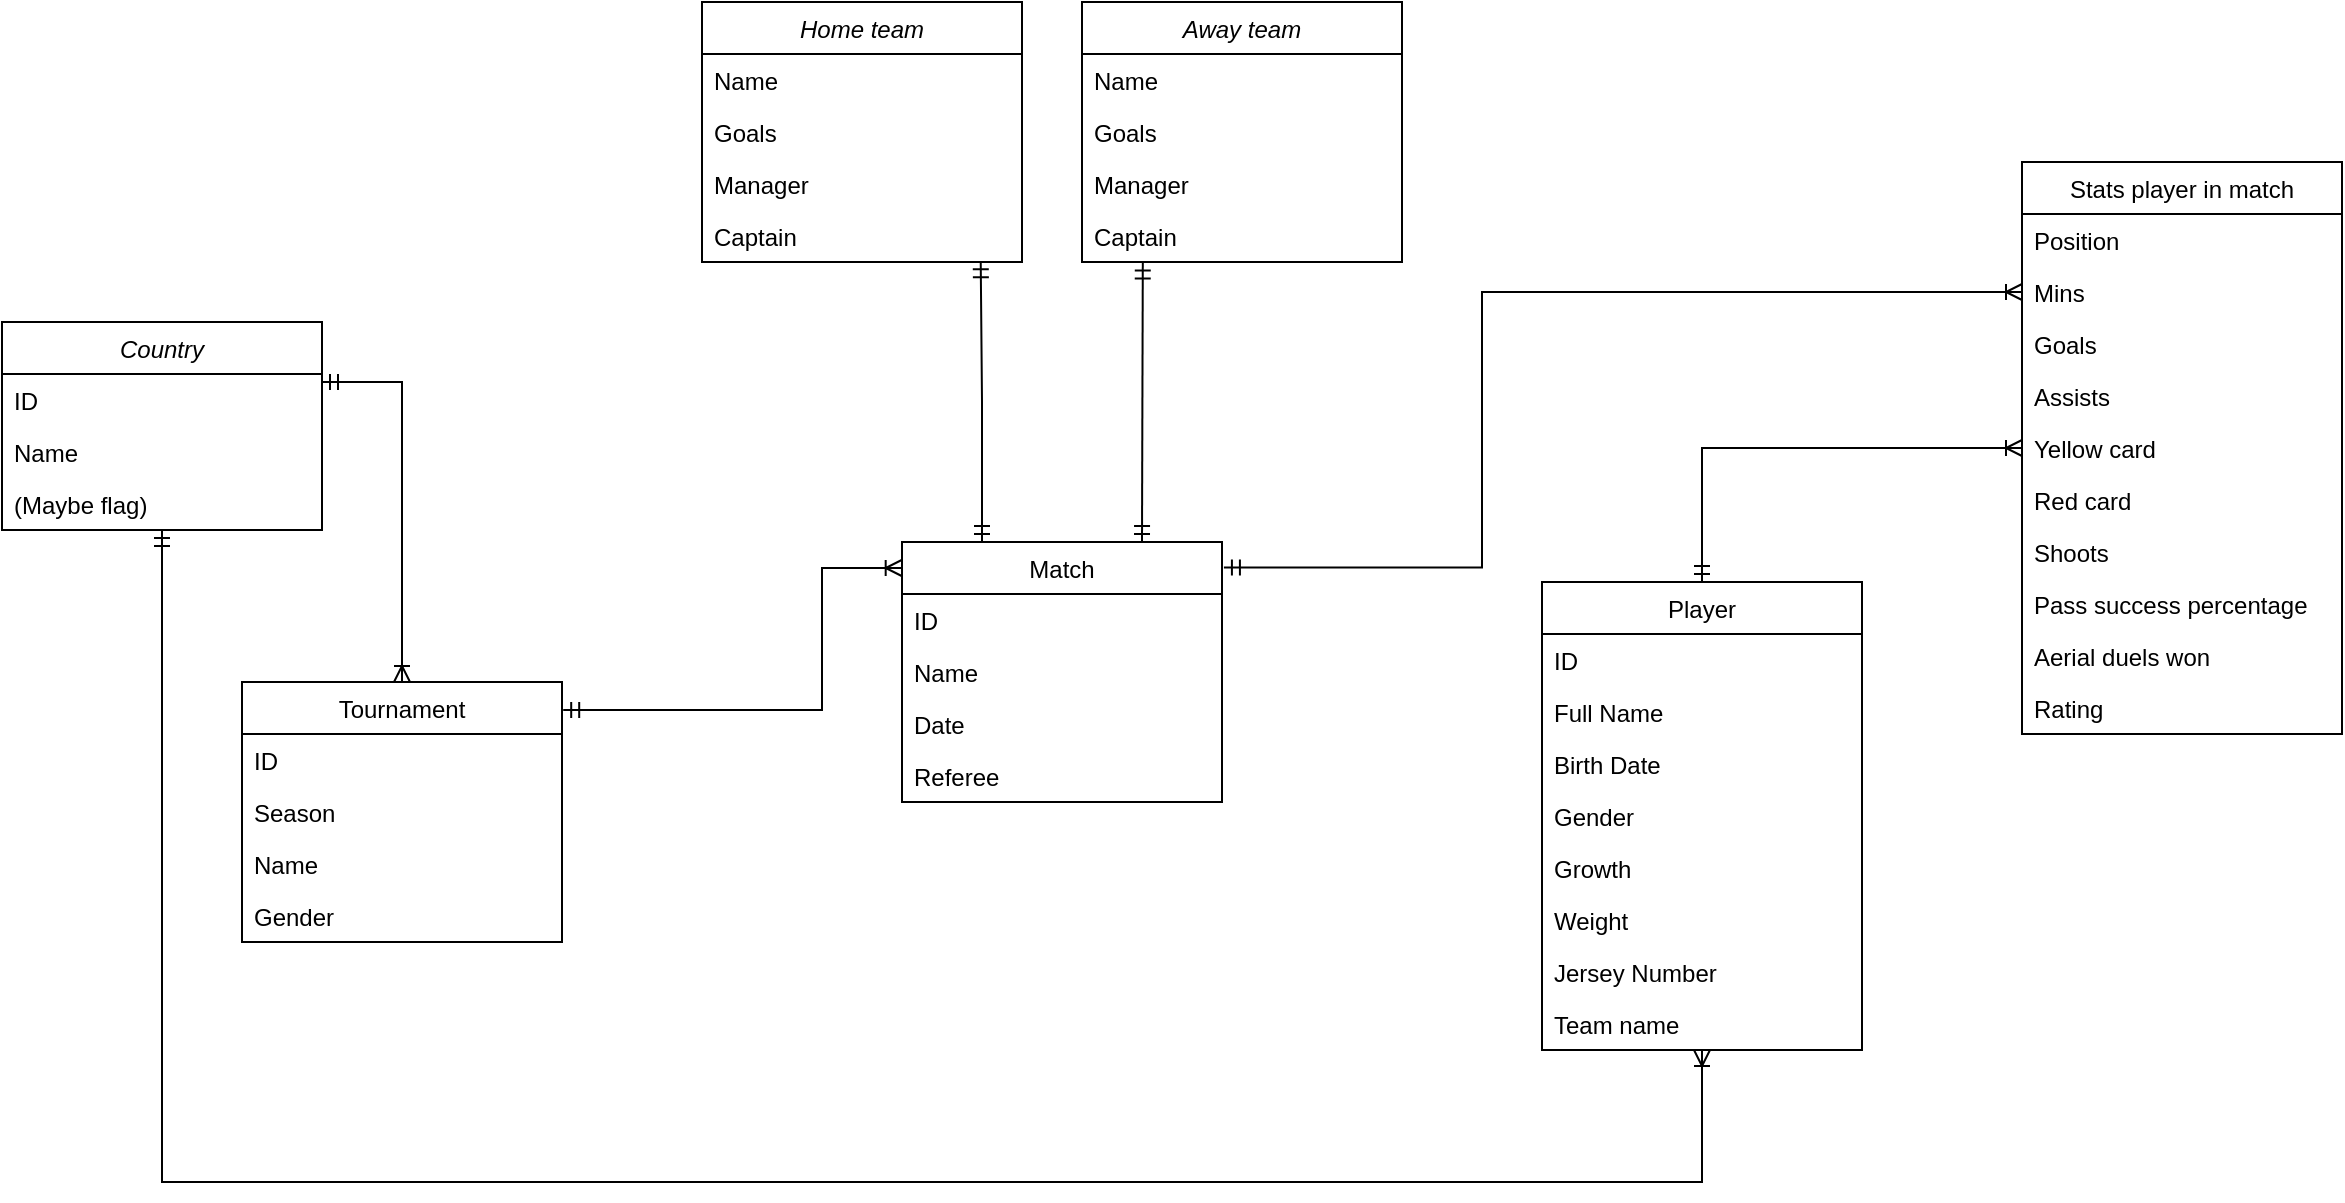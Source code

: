 <mxfile version="17.4.6" type="device"><diagram id="C5RBs43oDa-KdzZeNtuy" name="Page-1"><mxGraphModel dx="1497" dy="813" grid="1" gridSize="10" guides="1" tooltips="1" connect="1" arrows="1" fold="1" page="1" pageScale="1" pageWidth="1800" pageHeight="1169" math="0" shadow="0"><root><mxCell id="WIyWlLk6GJQsqaUBKTNV-0"/><mxCell id="WIyWlLk6GJQsqaUBKTNV-1" parent="WIyWlLk6GJQsqaUBKTNV-0"/><mxCell id="zkfFHV4jXpPFQw0GAbJ--0" value="Country" style="swimlane;fontStyle=2;align=center;verticalAlign=top;childLayout=stackLayout;horizontal=1;startSize=26;horizontalStack=0;resizeParent=1;resizeLast=0;collapsible=1;marginBottom=0;rounded=0;shadow=0;strokeWidth=1;" parent="WIyWlLk6GJQsqaUBKTNV-1" vertex="1"><mxGeometry x="60" y="390" width="160" height="104" as="geometry"><mxRectangle x="170" y="90" width="160" height="26" as="alternateBounds"/></mxGeometry></mxCell><mxCell id="epuoWSwd97qaXiDszsjy-171" value="ID" style="text;align=left;verticalAlign=top;spacingLeft=4;spacingRight=4;overflow=hidden;rotatable=0;points=[[0,0.5],[1,0.5]];portConstraint=eastwest;" vertex="1" parent="zkfFHV4jXpPFQw0GAbJ--0"><mxGeometry y="26" width="160" height="26" as="geometry"/></mxCell><mxCell id="zkfFHV4jXpPFQw0GAbJ--1" value="Name" style="text;align=left;verticalAlign=top;spacingLeft=4;spacingRight=4;overflow=hidden;rotatable=0;points=[[0,0.5],[1,0.5]];portConstraint=eastwest;" parent="zkfFHV4jXpPFQw0GAbJ--0" vertex="1"><mxGeometry y="52" width="160" height="26" as="geometry"/></mxCell><mxCell id="zkfFHV4jXpPFQw0GAbJ--5" value="(Maybe flag)" style="text;align=left;verticalAlign=top;spacingLeft=4;spacingRight=4;overflow=hidden;rotatable=0;points=[[0,0.5],[1,0.5]];portConstraint=eastwest;" parent="zkfFHV4jXpPFQw0GAbJ--0" vertex="1"><mxGeometry y="78" width="160" height="26" as="geometry"/></mxCell><mxCell id="epuoWSwd97qaXiDszsjy-105" style="edgeStyle=orthogonalEdgeStyle;rounded=0;orthogonalLoop=1;jettySize=auto;html=1;entryX=0.5;entryY=1;entryDx=0;entryDy=0;startArrow=ERoneToMany;startFill=0;endArrow=ERmandOne;endFill=0;" edge="1" parent="WIyWlLk6GJQsqaUBKTNV-1" source="zkfFHV4jXpPFQw0GAbJ--6" target="zkfFHV4jXpPFQw0GAbJ--0"><mxGeometry relative="1" as="geometry"><Array as="points"><mxPoint x="910" y="820"/><mxPoint x="140" y="820"/></Array></mxGeometry></mxCell><mxCell id="zkfFHV4jXpPFQw0GAbJ--6" value="Player" style="swimlane;fontStyle=0;align=center;verticalAlign=top;childLayout=stackLayout;horizontal=1;startSize=26;horizontalStack=0;resizeParent=1;resizeLast=0;collapsible=1;marginBottom=0;rounded=0;shadow=0;strokeWidth=1;" parent="WIyWlLk6GJQsqaUBKTNV-1" vertex="1"><mxGeometry x="830" y="520" width="160" height="234" as="geometry"><mxRectangle x="130" y="380" width="160" height="26" as="alternateBounds"/></mxGeometry></mxCell><mxCell id="epuoWSwd97qaXiDszsjy-170" value="ID" style="text;align=left;verticalAlign=top;spacingLeft=4;spacingRight=4;overflow=hidden;rotatable=0;points=[[0,0.5],[1,0.5]];portConstraint=eastwest;" vertex="1" parent="zkfFHV4jXpPFQw0GAbJ--6"><mxGeometry y="26" width="160" height="26" as="geometry"/></mxCell><mxCell id="zkfFHV4jXpPFQw0GAbJ--7" value="Full Name" style="text;align=left;verticalAlign=top;spacingLeft=4;spacingRight=4;overflow=hidden;rotatable=0;points=[[0,0.5],[1,0.5]];portConstraint=eastwest;" parent="zkfFHV4jXpPFQw0GAbJ--6" vertex="1"><mxGeometry y="52" width="160" height="26" as="geometry"/></mxCell><mxCell id="epuoWSwd97qaXiDszsjy-96" value="Birth Date" style="text;align=left;verticalAlign=top;spacingLeft=4;spacingRight=4;overflow=hidden;rotatable=0;points=[[0,0.5],[1,0.5]];portConstraint=eastwest;" vertex="1" parent="zkfFHV4jXpPFQw0GAbJ--6"><mxGeometry y="78" width="160" height="26" as="geometry"/></mxCell><mxCell id="epuoWSwd97qaXiDszsjy-95" value="Gender" style="text;align=left;verticalAlign=top;spacingLeft=4;spacingRight=4;overflow=hidden;rotatable=0;points=[[0,0.5],[1,0.5]];portConstraint=eastwest;" vertex="1" parent="zkfFHV4jXpPFQw0GAbJ--6"><mxGeometry y="104" width="160" height="26" as="geometry"/></mxCell><mxCell id="epuoWSwd97qaXiDszsjy-8" value="Growth" style="text;align=left;verticalAlign=top;spacingLeft=4;spacingRight=4;overflow=hidden;rotatable=0;points=[[0,0.5],[1,0.5]];portConstraint=eastwest;" vertex="1" parent="zkfFHV4jXpPFQw0GAbJ--6"><mxGeometry y="130" width="160" height="26" as="geometry"/></mxCell><mxCell id="epuoWSwd97qaXiDszsjy-11" value="Weight" style="text;align=left;verticalAlign=top;spacingLeft=4;spacingRight=4;overflow=hidden;rotatable=0;points=[[0,0.5],[1,0.5]];portConstraint=eastwest;" vertex="1" parent="zkfFHV4jXpPFQw0GAbJ--6"><mxGeometry y="156" width="160" height="26" as="geometry"/></mxCell><mxCell id="epuoWSwd97qaXiDszsjy-94" value="Jersey Number" style="text;align=left;verticalAlign=top;spacingLeft=4;spacingRight=4;overflow=hidden;rotatable=0;points=[[0,0.5],[1,0.5]];portConstraint=eastwest;" vertex="1" parent="zkfFHV4jXpPFQw0GAbJ--6"><mxGeometry y="182" width="160" height="26" as="geometry"/></mxCell><mxCell id="epuoWSwd97qaXiDszsjy-114" value="Team name" style="text;align=left;verticalAlign=top;spacingLeft=4;spacingRight=4;overflow=hidden;rotatable=0;points=[[0,0.5],[1,0.5]];portConstraint=eastwest;" vertex="1" parent="zkfFHV4jXpPFQw0GAbJ--6"><mxGeometry y="208" width="160" height="26" as="geometry"/></mxCell><mxCell id="zkfFHV4jXpPFQw0GAbJ--17" value="Tournament" style="swimlane;fontStyle=0;align=center;verticalAlign=top;childLayout=stackLayout;horizontal=1;startSize=26;horizontalStack=0;resizeParent=1;resizeLast=0;collapsible=1;marginBottom=0;rounded=0;shadow=0;strokeWidth=1;strokeColor=default;" parent="WIyWlLk6GJQsqaUBKTNV-1" vertex="1"><mxGeometry x="180" y="570" width="160" height="130" as="geometry"><mxRectangle x="550" y="140" width="160" height="26" as="alternateBounds"/></mxGeometry></mxCell><mxCell id="epuoWSwd97qaXiDszsjy-61" value="ID" style="text;align=left;verticalAlign=top;spacingLeft=4;spacingRight=4;overflow=hidden;rotatable=0;points=[[0,0.5],[1,0.5]];portConstraint=eastwest;" vertex="1" parent="zkfFHV4jXpPFQw0GAbJ--17"><mxGeometry y="26" width="160" height="26" as="geometry"/></mxCell><mxCell id="epuoWSwd97qaXiDszsjy-53" value="Season" style="text;align=left;verticalAlign=top;spacingLeft=4;spacingRight=4;overflow=hidden;rotatable=0;points=[[0,0.5],[1,0.5]];portConstraint=eastwest;rounded=0;shadow=0;fillColor=none;gradientColor=none;gradientDirection=north;" vertex="1" parent="zkfFHV4jXpPFQw0GAbJ--17"><mxGeometry y="52" width="160" height="26" as="geometry"/></mxCell><mxCell id="zkfFHV4jXpPFQw0GAbJ--18" value="Name" style="text;align=left;verticalAlign=top;spacingLeft=4;spacingRight=4;overflow=hidden;rotatable=0;points=[[0,0.5],[1,0.5]];portConstraint=eastwest;" parent="zkfFHV4jXpPFQw0GAbJ--17" vertex="1"><mxGeometry y="78" width="160" height="26" as="geometry"/></mxCell><mxCell id="epuoWSwd97qaXiDszsjy-51" value="Gender" style="text;align=left;verticalAlign=top;spacingLeft=4;spacingRight=4;overflow=hidden;rotatable=0;points=[[0,0.5],[1,0.5]];portConstraint=eastwest;" vertex="1" parent="zkfFHV4jXpPFQw0GAbJ--17"><mxGeometry y="104" width="160" height="26" as="geometry"/></mxCell><mxCell id="zkfFHV4jXpPFQw0GAbJ--26" value="" style="endArrow=ERoneToMany;shadow=0;strokeWidth=1;rounded=0;endFill=0;edgeStyle=elbowEdgeStyle;elbow=vertical;startArrow=ERmandOne;startFill=0;" parent="WIyWlLk6GJQsqaUBKTNV-1" source="zkfFHV4jXpPFQw0GAbJ--0" target="zkfFHV4jXpPFQw0GAbJ--17" edge="1"><mxGeometry x="0.5" y="41" relative="1" as="geometry"><mxPoint x="390" y="402" as="sourcePoint"/><mxPoint x="550" y="402" as="targetPoint"/><mxPoint x="-40" y="32" as="offset"/><Array as="points"><mxPoint x="260" y="420"/></Array></mxGeometry></mxCell><mxCell id="epuoWSwd97qaXiDszsjy-172" style="edgeStyle=orthogonalEdgeStyle;rounded=0;orthogonalLoop=1;jettySize=auto;html=1;exitX=0.25;exitY=0;exitDx=0;exitDy=0;entryX=0.871;entryY=0.986;entryDx=0;entryDy=0;entryPerimeter=0;startArrow=ERmandOne;startFill=0;endArrow=ERmandOne;endFill=0;" edge="1" parent="WIyWlLk6GJQsqaUBKTNV-1" source="epuoWSwd97qaXiDszsjy-46" target="epuoWSwd97qaXiDszsjy-159"><mxGeometry relative="1" as="geometry"/></mxCell><mxCell id="epuoWSwd97qaXiDszsjy-46" value="Match" style="swimlane;fontStyle=0;align=center;verticalAlign=top;childLayout=stackLayout;horizontal=1;startSize=26;horizontalStack=0;resizeParent=1;resizeLast=0;collapsible=1;marginBottom=0;rounded=0;shadow=0;strokeWidth=1;" vertex="1" parent="WIyWlLk6GJQsqaUBKTNV-1"><mxGeometry x="510" y="500" width="160" height="130" as="geometry"><mxRectangle x="340" y="380" width="170" height="26" as="alternateBounds"/></mxGeometry></mxCell><mxCell id="epuoWSwd97qaXiDszsjy-77" value="ID" style="text;align=left;verticalAlign=top;spacingLeft=4;spacingRight=4;overflow=hidden;rotatable=0;points=[[0,0.5],[1,0.5]];portConstraint=eastwest;" vertex="1" parent="epuoWSwd97qaXiDszsjy-46"><mxGeometry y="26" width="160" height="26" as="geometry"/></mxCell><mxCell id="epuoWSwd97qaXiDszsjy-47" value="Name" style="text;align=left;verticalAlign=top;spacingLeft=4;spacingRight=4;overflow=hidden;rotatable=0;points=[[0,0.5],[1,0.5]];portConstraint=eastwest;" vertex="1" parent="epuoWSwd97qaXiDszsjy-46"><mxGeometry y="52" width="160" height="26" as="geometry"/></mxCell><mxCell id="epuoWSwd97qaXiDszsjy-49" value="Date" style="text;align=left;verticalAlign=top;spacingLeft=4;spacingRight=4;overflow=hidden;rotatable=0;points=[[0,0.5],[1,0.5]];portConstraint=eastwest;" vertex="1" parent="epuoWSwd97qaXiDszsjy-46"><mxGeometry y="78" width="160" height="26" as="geometry"/></mxCell><mxCell id="epuoWSwd97qaXiDszsjy-86" value="Referee" style="text;align=left;verticalAlign=top;spacingLeft=4;spacingRight=4;overflow=hidden;rotatable=0;points=[[0,0.5],[1,0.5]];portConstraint=eastwest;" vertex="1" parent="epuoWSwd97qaXiDszsjy-46"><mxGeometry y="104" width="160" height="26" as="geometry"/></mxCell><mxCell id="epuoWSwd97qaXiDszsjy-80" style="edgeStyle=orthogonalEdgeStyle;rounded=0;orthogonalLoop=1;jettySize=auto;html=1;exitX=-0.001;exitY=0.1;exitDx=0;exitDy=0;entryX=1.004;entryY=0.11;entryDx=0;entryDy=0;startArrow=ERoneToMany;startFill=0;endArrow=ERmandOne;endFill=0;exitPerimeter=0;entryPerimeter=0;" edge="1" parent="WIyWlLk6GJQsqaUBKTNV-1" source="epuoWSwd97qaXiDszsjy-46" target="zkfFHV4jXpPFQw0GAbJ--17"><mxGeometry relative="1" as="geometry"><mxPoint x="740" y="551" as="sourcePoint"/><Array as="points"><mxPoint x="470" y="513"/><mxPoint x="470" y="584"/><mxPoint x="341" y="584"/></Array></mxGeometry></mxCell><mxCell id="epuoWSwd97qaXiDszsjy-106" value="Stats player in match" style="swimlane;fontStyle=0;align=center;verticalAlign=top;childLayout=stackLayout;horizontal=1;startSize=26;horizontalStack=0;resizeParent=1;resizeLast=0;collapsible=1;marginBottom=0;rounded=0;shadow=0;strokeWidth=1;" vertex="1" parent="WIyWlLk6GJQsqaUBKTNV-1"><mxGeometry x="1070" y="310" width="160" height="286" as="geometry"><mxRectangle x="130" y="380" width="160" height="26" as="alternateBounds"/></mxGeometry></mxCell><mxCell id="epuoWSwd97qaXiDszsjy-107" value="Position" style="text;align=left;verticalAlign=top;spacingLeft=4;spacingRight=4;overflow=hidden;rotatable=0;points=[[0,0.5],[1,0.5]];portConstraint=eastwest;" vertex="1" parent="epuoWSwd97qaXiDszsjy-106"><mxGeometry y="26" width="160" height="26" as="geometry"/></mxCell><mxCell id="epuoWSwd97qaXiDszsjy-108" value="Mins" style="text;align=left;verticalAlign=top;spacingLeft=4;spacingRight=4;overflow=hidden;rotatable=0;points=[[0,0.5],[1,0.5]];portConstraint=eastwest;" vertex="1" parent="epuoWSwd97qaXiDszsjy-106"><mxGeometry y="52" width="160" height="26" as="geometry"/></mxCell><mxCell id="epuoWSwd97qaXiDszsjy-109" value="Goals" style="text;align=left;verticalAlign=top;spacingLeft=4;spacingRight=4;overflow=hidden;rotatable=0;points=[[0,0.5],[1,0.5]];portConstraint=eastwest;" vertex="1" parent="epuoWSwd97qaXiDszsjy-106"><mxGeometry y="78" width="160" height="26" as="geometry"/></mxCell><mxCell id="epuoWSwd97qaXiDszsjy-110" value="Assists" style="text;align=left;verticalAlign=top;spacingLeft=4;spacingRight=4;overflow=hidden;rotatable=0;points=[[0,0.5],[1,0.5]];portConstraint=eastwest;" vertex="1" parent="epuoWSwd97qaXiDszsjy-106"><mxGeometry y="104" width="160" height="26" as="geometry"/></mxCell><mxCell id="epuoWSwd97qaXiDszsjy-111" value="Yellow card" style="text;align=left;verticalAlign=top;spacingLeft=4;spacingRight=4;overflow=hidden;rotatable=0;points=[[0,0.5],[1,0.5]];portConstraint=eastwest;" vertex="1" parent="epuoWSwd97qaXiDszsjy-106"><mxGeometry y="130" width="160" height="26" as="geometry"/></mxCell><mxCell id="epuoWSwd97qaXiDszsjy-112" value="Red card" style="text;align=left;verticalAlign=top;spacingLeft=4;spacingRight=4;overflow=hidden;rotatable=0;points=[[0,0.5],[1,0.5]];portConstraint=eastwest;" vertex="1" parent="epuoWSwd97qaXiDszsjy-106"><mxGeometry y="156" width="160" height="26" as="geometry"/></mxCell><mxCell id="epuoWSwd97qaXiDszsjy-118" value="Shoots" style="text;align=left;verticalAlign=top;spacingLeft=4;spacingRight=4;overflow=hidden;rotatable=0;points=[[0,0.5],[1,0.5]];portConstraint=eastwest;" vertex="1" parent="epuoWSwd97qaXiDszsjy-106"><mxGeometry y="182" width="160" height="26" as="geometry"/></mxCell><mxCell id="epuoWSwd97qaXiDszsjy-117" value="Pass success percentage" style="text;align=left;verticalAlign=top;spacingLeft=4;spacingRight=4;overflow=hidden;rotatable=0;points=[[0,0.5],[1,0.5]];portConstraint=eastwest;" vertex="1" parent="epuoWSwd97qaXiDszsjy-106"><mxGeometry y="208" width="160" height="26" as="geometry"/></mxCell><mxCell id="epuoWSwd97qaXiDszsjy-116" value="Aerial duels won" style="text;align=left;verticalAlign=top;spacingLeft=4;spacingRight=4;overflow=hidden;rotatable=0;points=[[0,0.5],[1,0.5]];portConstraint=eastwest;" vertex="1" parent="epuoWSwd97qaXiDszsjy-106"><mxGeometry y="234" width="160" height="26" as="geometry"/></mxCell><mxCell id="epuoWSwd97qaXiDszsjy-115" value="Rating" style="text;align=left;verticalAlign=top;spacingLeft=4;spacingRight=4;overflow=hidden;rotatable=0;points=[[0,0.5],[1,0.5]];portConstraint=eastwest;" vertex="1" parent="epuoWSwd97qaXiDszsjy-106"><mxGeometry y="260" width="160" height="26" as="geometry"/></mxCell><mxCell id="epuoWSwd97qaXiDszsjy-119" style="edgeStyle=orthogonalEdgeStyle;rounded=0;orthogonalLoop=1;jettySize=auto;html=1;exitX=0;exitY=0.5;exitDx=0;exitDy=0;entryX=0.5;entryY=0;entryDx=0;entryDy=0;startArrow=ERoneToMany;startFill=0;endArrow=ERmandOne;endFill=0;" edge="1" parent="WIyWlLk6GJQsqaUBKTNV-1" source="epuoWSwd97qaXiDszsjy-111" target="zkfFHV4jXpPFQw0GAbJ--6"><mxGeometry relative="1" as="geometry"/></mxCell><mxCell id="epuoWSwd97qaXiDszsjy-133" style="edgeStyle=orthogonalEdgeStyle;rounded=0;orthogonalLoop=1;jettySize=auto;html=1;exitX=0;exitY=0.5;exitDx=0;exitDy=0;startArrow=ERoneToMany;startFill=0;endArrow=ERmandOne;endFill=0;entryX=1.006;entryY=0.098;entryDx=0;entryDy=0;entryPerimeter=0;" edge="1" parent="WIyWlLk6GJQsqaUBKTNV-1" source="epuoWSwd97qaXiDszsjy-108" target="epuoWSwd97qaXiDszsjy-46"><mxGeometry relative="1" as="geometry"><mxPoint x="670" y="520" as="targetPoint"/><Array as="points"><mxPoint x="800" y="375"/><mxPoint x="800" y="513"/></Array></mxGeometry></mxCell><mxCell id="epuoWSwd97qaXiDszsjy-153" value="Home team" style="swimlane;fontStyle=2;align=center;verticalAlign=top;childLayout=stackLayout;horizontal=1;startSize=26;horizontalStack=0;resizeParent=1;resizeLast=0;collapsible=1;marginBottom=0;rounded=0;shadow=0;strokeWidth=1;" vertex="1" parent="WIyWlLk6GJQsqaUBKTNV-1"><mxGeometry x="410" y="230" width="160" height="130" as="geometry"><mxRectangle x="170" y="90" width="160" height="26" as="alternateBounds"/></mxGeometry></mxCell><mxCell id="epuoWSwd97qaXiDszsjy-154" value="Name" style="text;align=left;verticalAlign=top;spacingLeft=4;spacingRight=4;overflow=hidden;rotatable=0;points=[[0,0.5],[1,0.5]];portConstraint=eastwest;" vertex="1" parent="epuoWSwd97qaXiDszsjy-153"><mxGeometry y="26" width="160" height="26" as="geometry"/></mxCell><mxCell id="epuoWSwd97qaXiDszsjy-161" value="Goals" style="text;align=left;verticalAlign=top;spacingLeft=4;spacingRight=4;overflow=hidden;rotatable=0;points=[[0,0.5],[1,0.5]];portConstraint=eastwest;" vertex="1" parent="epuoWSwd97qaXiDszsjy-153"><mxGeometry y="52" width="160" height="26" as="geometry"/></mxCell><mxCell id="epuoWSwd97qaXiDszsjy-160" value="Manager" style="text;align=left;verticalAlign=top;spacingLeft=4;spacingRight=4;overflow=hidden;rotatable=0;points=[[0,0.5],[1,0.5]];portConstraint=eastwest;" vertex="1" parent="epuoWSwd97qaXiDszsjy-153"><mxGeometry y="78" width="160" height="26" as="geometry"/></mxCell><mxCell id="epuoWSwd97qaXiDszsjy-159" value="Captain" style="text;align=left;verticalAlign=top;spacingLeft=4;spacingRight=4;overflow=hidden;rotatable=0;points=[[0,0.5],[1,0.5]];portConstraint=eastwest;" vertex="1" parent="epuoWSwd97qaXiDszsjy-153"><mxGeometry y="104" width="160" height="26" as="geometry"/></mxCell><mxCell id="epuoWSwd97qaXiDszsjy-168" style="edgeStyle=orthogonalEdgeStyle;rounded=0;orthogonalLoop=1;jettySize=auto;html=1;exitX=0.19;exitY=1.009;exitDx=0;exitDy=0;entryX=0.75;entryY=0;entryDx=0;entryDy=0;startArrow=ERmandOne;startFill=0;endArrow=ERmandOne;endFill=0;exitPerimeter=0;" edge="1" parent="WIyWlLk6GJQsqaUBKTNV-1" source="epuoWSwd97qaXiDszsjy-167" target="epuoWSwd97qaXiDszsjy-46"><mxGeometry relative="1" as="geometry"><Array as="points"><mxPoint x="630" y="360"/></Array></mxGeometry></mxCell><mxCell id="epuoWSwd97qaXiDszsjy-162" value="Away team" style="swimlane;fontStyle=2;align=center;verticalAlign=top;childLayout=stackLayout;horizontal=1;startSize=26;horizontalStack=0;resizeParent=1;resizeLast=0;collapsible=1;marginBottom=0;rounded=0;shadow=0;strokeWidth=1;" vertex="1" parent="WIyWlLk6GJQsqaUBKTNV-1"><mxGeometry x="600" y="230" width="160" height="130" as="geometry"><mxRectangle x="170" y="90" width="160" height="26" as="alternateBounds"/></mxGeometry></mxCell><mxCell id="epuoWSwd97qaXiDszsjy-164" value="Name" style="text;align=left;verticalAlign=top;spacingLeft=4;spacingRight=4;overflow=hidden;rotatable=0;points=[[0,0.5],[1,0.5]];portConstraint=eastwest;" vertex="1" parent="epuoWSwd97qaXiDszsjy-162"><mxGeometry y="26" width="160" height="26" as="geometry"/></mxCell><mxCell id="epuoWSwd97qaXiDszsjy-165" value="Goals" style="text;align=left;verticalAlign=top;spacingLeft=4;spacingRight=4;overflow=hidden;rotatable=0;points=[[0,0.5],[1,0.5]];portConstraint=eastwest;" vertex="1" parent="epuoWSwd97qaXiDszsjy-162"><mxGeometry y="52" width="160" height="26" as="geometry"/></mxCell><mxCell id="epuoWSwd97qaXiDszsjy-166" value="Manager" style="text;align=left;verticalAlign=top;spacingLeft=4;spacingRight=4;overflow=hidden;rotatable=0;points=[[0,0.5],[1,0.5]];portConstraint=eastwest;" vertex="1" parent="epuoWSwd97qaXiDszsjy-162"><mxGeometry y="78" width="160" height="26" as="geometry"/></mxCell><mxCell id="epuoWSwd97qaXiDszsjy-167" value="Captain" style="text;align=left;verticalAlign=top;spacingLeft=4;spacingRight=4;overflow=hidden;rotatable=0;points=[[0,0.5],[1,0.5]];portConstraint=eastwest;" vertex="1" parent="epuoWSwd97qaXiDszsjy-162"><mxGeometry y="104" width="160" height="26" as="geometry"/></mxCell></root></mxGraphModel></diagram></mxfile>